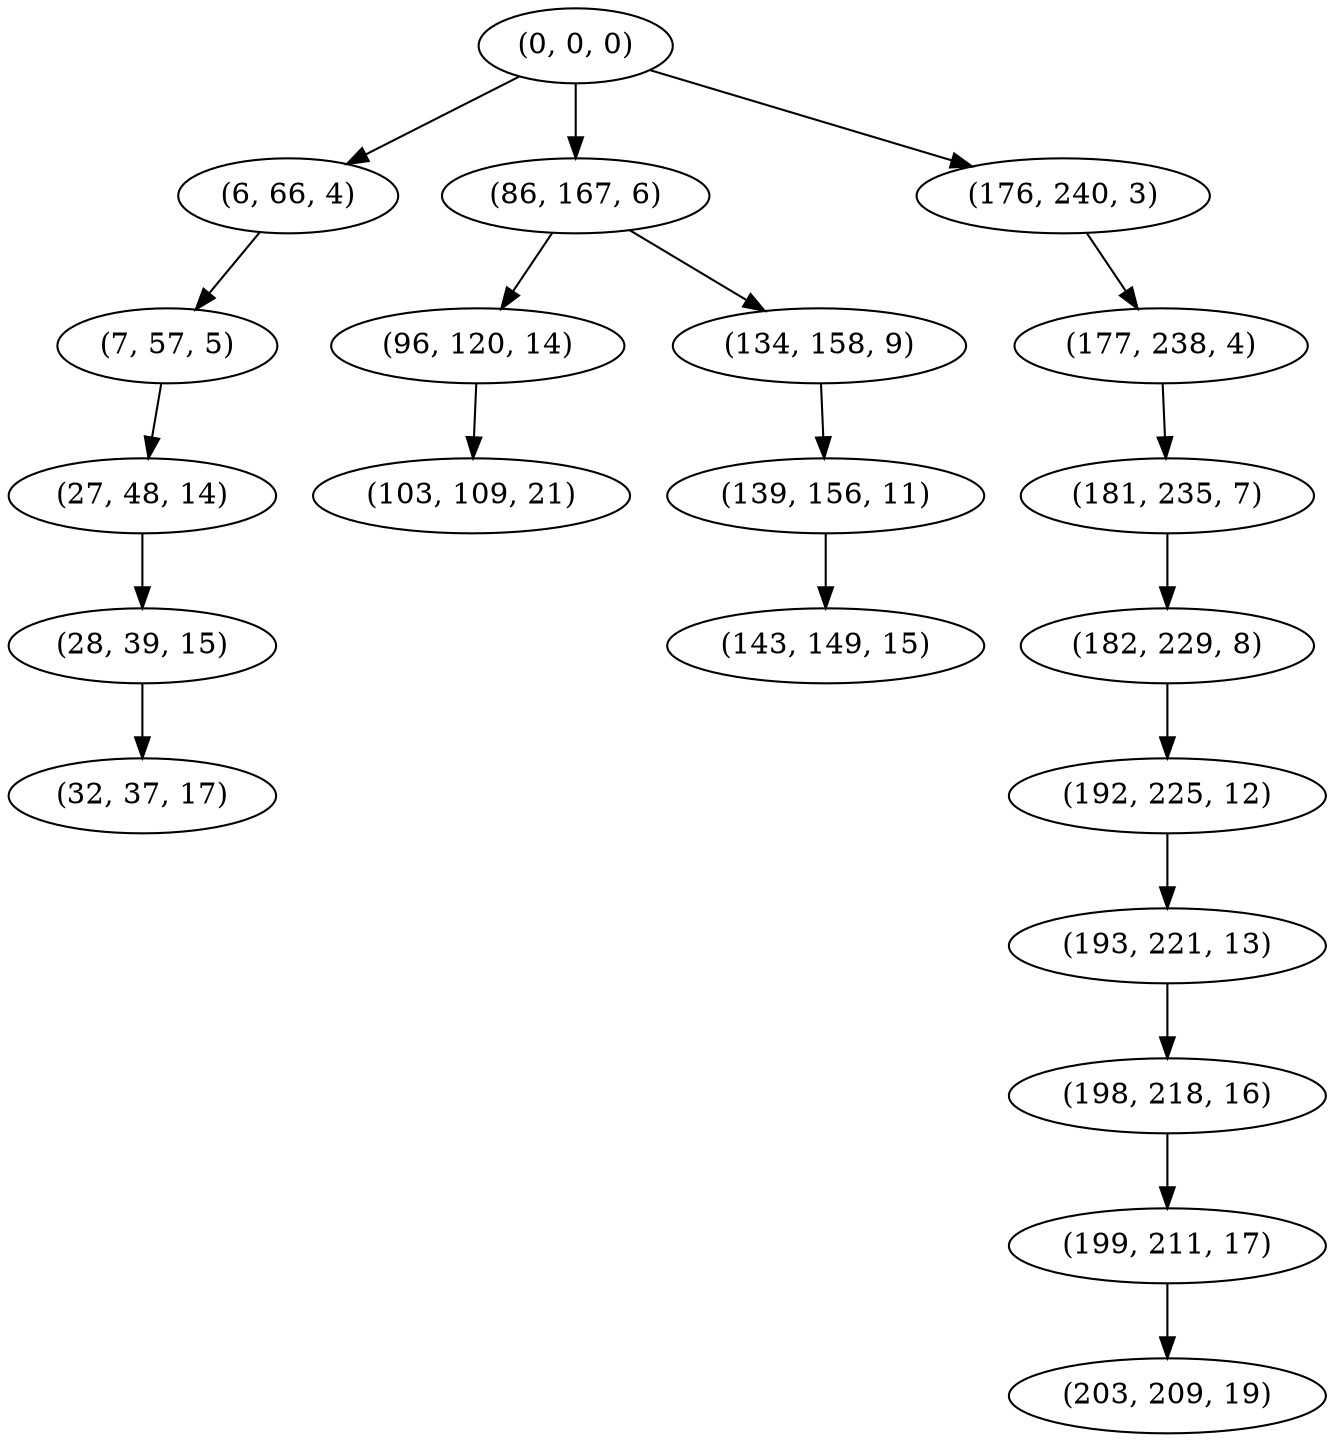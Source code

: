 digraph tree {
    "(0, 0, 0)";
    "(6, 66, 4)";
    "(7, 57, 5)";
    "(27, 48, 14)";
    "(28, 39, 15)";
    "(32, 37, 17)";
    "(86, 167, 6)";
    "(96, 120, 14)";
    "(103, 109, 21)";
    "(134, 158, 9)";
    "(139, 156, 11)";
    "(143, 149, 15)";
    "(176, 240, 3)";
    "(177, 238, 4)";
    "(181, 235, 7)";
    "(182, 229, 8)";
    "(192, 225, 12)";
    "(193, 221, 13)";
    "(198, 218, 16)";
    "(199, 211, 17)";
    "(203, 209, 19)";
    "(0, 0, 0)" -> "(6, 66, 4)";
    "(0, 0, 0)" -> "(86, 167, 6)";
    "(0, 0, 0)" -> "(176, 240, 3)";
    "(6, 66, 4)" -> "(7, 57, 5)";
    "(7, 57, 5)" -> "(27, 48, 14)";
    "(27, 48, 14)" -> "(28, 39, 15)";
    "(28, 39, 15)" -> "(32, 37, 17)";
    "(86, 167, 6)" -> "(96, 120, 14)";
    "(86, 167, 6)" -> "(134, 158, 9)";
    "(96, 120, 14)" -> "(103, 109, 21)";
    "(134, 158, 9)" -> "(139, 156, 11)";
    "(139, 156, 11)" -> "(143, 149, 15)";
    "(176, 240, 3)" -> "(177, 238, 4)";
    "(177, 238, 4)" -> "(181, 235, 7)";
    "(181, 235, 7)" -> "(182, 229, 8)";
    "(182, 229, 8)" -> "(192, 225, 12)";
    "(192, 225, 12)" -> "(193, 221, 13)";
    "(193, 221, 13)" -> "(198, 218, 16)";
    "(198, 218, 16)" -> "(199, 211, 17)";
    "(199, 211, 17)" -> "(203, 209, 19)";
}
